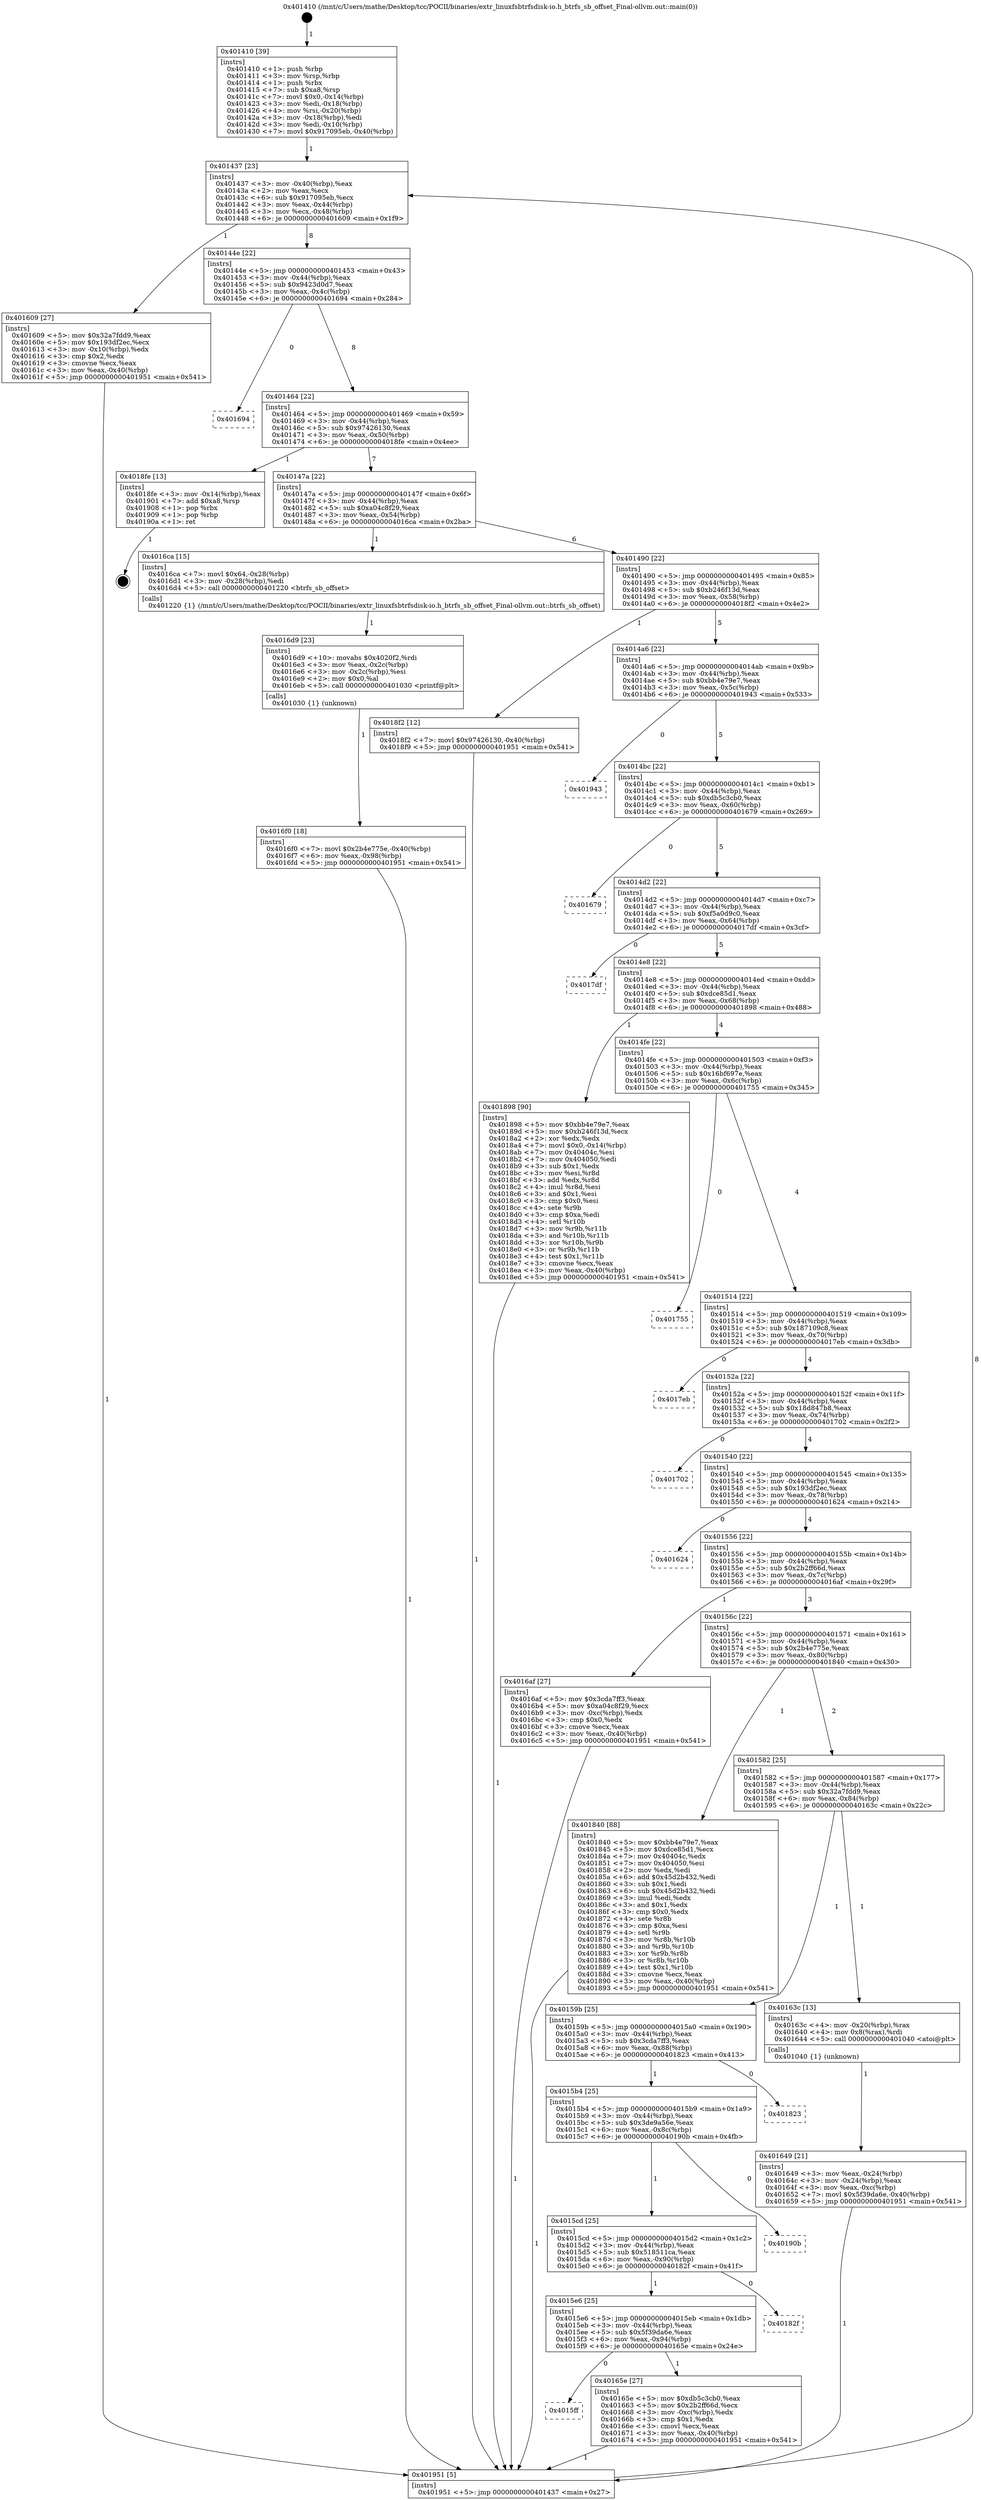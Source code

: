 digraph "0x401410" {
  label = "0x401410 (/mnt/c/Users/mathe/Desktop/tcc/POCII/binaries/extr_linuxfsbtrfsdisk-io.h_btrfs_sb_offset_Final-ollvm.out::main(0))"
  labelloc = "t"
  node[shape=record]

  Entry [label="",width=0.3,height=0.3,shape=circle,fillcolor=black,style=filled]
  "0x401437" [label="{
     0x401437 [23]\l
     | [instrs]\l
     &nbsp;&nbsp;0x401437 \<+3\>: mov -0x40(%rbp),%eax\l
     &nbsp;&nbsp;0x40143a \<+2\>: mov %eax,%ecx\l
     &nbsp;&nbsp;0x40143c \<+6\>: sub $0x917095eb,%ecx\l
     &nbsp;&nbsp;0x401442 \<+3\>: mov %eax,-0x44(%rbp)\l
     &nbsp;&nbsp;0x401445 \<+3\>: mov %ecx,-0x48(%rbp)\l
     &nbsp;&nbsp;0x401448 \<+6\>: je 0000000000401609 \<main+0x1f9\>\l
  }"]
  "0x401609" [label="{
     0x401609 [27]\l
     | [instrs]\l
     &nbsp;&nbsp;0x401609 \<+5\>: mov $0x32a7fdd9,%eax\l
     &nbsp;&nbsp;0x40160e \<+5\>: mov $0x193df2ec,%ecx\l
     &nbsp;&nbsp;0x401613 \<+3\>: mov -0x10(%rbp),%edx\l
     &nbsp;&nbsp;0x401616 \<+3\>: cmp $0x2,%edx\l
     &nbsp;&nbsp;0x401619 \<+3\>: cmovne %ecx,%eax\l
     &nbsp;&nbsp;0x40161c \<+3\>: mov %eax,-0x40(%rbp)\l
     &nbsp;&nbsp;0x40161f \<+5\>: jmp 0000000000401951 \<main+0x541\>\l
  }"]
  "0x40144e" [label="{
     0x40144e [22]\l
     | [instrs]\l
     &nbsp;&nbsp;0x40144e \<+5\>: jmp 0000000000401453 \<main+0x43\>\l
     &nbsp;&nbsp;0x401453 \<+3\>: mov -0x44(%rbp),%eax\l
     &nbsp;&nbsp;0x401456 \<+5\>: sub $0x9423d0d7,%eax\l
     &nbsp;&nbsp;0x40145b \<+3\>: mov %eax,-0x4c(%rbp)\l
     &nbsp;&nbsp;0x40145e \<+6\>: je 0000000000401694 \<main+0x284\>\l
  }"]
  "0x401951" [label="{
     0x401951 [5]\l
     | [instrs]\l
     &nbsp;&nbsp;0x401951 \<+5\>: jmp 0000000000401437 \<main+0x27\>\l
  }"]
  "0x401410" [label="{
     0x401410 [39]\l
     | [instrs]\l
     &nbsp;&nbsp;0x401410 \<+1\>: push %rbp\l
     &nbsp;&nbsp;0x401411 \<+3\>: mov %rsp,%rbp\l
     &nbsp;&nbsp;0x401414 \<+1\>: push %rbx\l
     &nbsp;&nbsp;0x401415 \<+7\>: sub $0xa8,%rsp\l
     &nbsp;&nbsp;0x40141c \<+7\>: movl $0x0,-0x14(%rbp)\l
     &nbsp;&nbsp;0x401423 \<+3\>: mov %edi,-0x18(%rbp)\l
     &nbsp;&nbsp;0x401426 \<+4\>: mov %rsi,-0x20(%rbp)\l
     &nbsp;&nbsp;0x40142a \<+3\>: mov -0x18(%rbp),%edi\l
     &nbsp;&nbsp;0x40142d \<+3\>: mov %edi,-0x10(%rbp)\l
     &nbsp;&nbsp;0x401430 \<+7\>: movl $0x917095eb,-0x40(%rbp)\l
  }"]
  Exit [label="",width=0.3,height=0.3,shape=circle,fillcolor=black,style=filled,peripheries=2]
  "0x401694" [label="{
     0x401694\l
  }", style=dashed]
  "0x401464" [label="{
     0x401464 [22]\l
     | [instrs]\l
     &nbsp;&nbsp;0x401464 \<+5\>: jmp 0000000000401469 \<main+0x59\>\l
     &nbsp;&nbsp;0x401469 \<+3\>: mov -0x44(%rbp),%eax\l
     &nbsp;&nbsp;0x40146c \<+5\>: sub $0x97426130,%eax\l
     &nbsp;&nbsp;0x401471 \<+3\>: mov %eax,-0x50(%rbp)\l
     &nbsp;&nbsp;0x401474 \<+6\>: je 00000000004018fe \<main+0x4ee\>\l
  }"]
  "0x4016f0" [label="{
     0x4016f0 [18]\l
     | [instrs]\l
     &nbsp;&nbsp;0x4016f0 \<+7\>: movl $0x2b4e775e,-0x40(%rbp)\l
     &nbsp;&nbsp;0x4016f7 \<+6\>: mov %eax,-0x98(%rbp)\l
     &nbsp;&nbsp;0x4016fd \<+5\>: jmp 0000000000401951 \<main+0x541\>\l
  }"]
  "0x4018fe" [label="{
     0x4018fe [13]\l
     | [instrs]\l
     &nbsp;&nbsp;0x4018fe \<+3\>: mov -0x14(%rbp),%eax\l
     &nbsp;&nbsp;0x401901 \<+7\>: add $0xa8,%rsp\l
     &nbsp;&nbsp;0x401908 \<+1\>: pop %rbx\l
     &nbsp;&nbsp;0x401909 \<+1\>: pop %rbp\l
     &nbsp;&nbsp;0x40190a \<+1\>: ret\l
  }"]
  "0x40147a" [label="{
     0x40147a [22]\l
     | [instrs]\l
     &nbsp;&nbsp;0x40147a \<+5\>: jmp 000000000040147f \<main+0x6f\>\l
     &nbsp;&nbsp;0x40147f \<+3\>: mov -0x44(%rbp),%eax\l
     &nbsp;&nbsp;0x401482 \<+5\>: sub $0xa04c8f29,%eax\l
     &nbsp;&nbsp;0x401487 \<+3\>: mov %eax,-0x54(%rbp)\l
     &nbsp;&nbsp;0x40148a \<+6\>: je 00000000004016ca \<main+0x2ba\>\l
  }"]
  "0x4016d9" [label="{
     0x4016d9 [23]\l
     | [instrs]\l
     &nbsp;&nbsp;0x4016d9 \<+10\>: movabs $0x4020f2,%rdi\l
     &nbsp;&nbsp;0x4016e3 \<+3\>: mov %eax,-0x2c(%rbp)\l
     &nbsp;&nbsp;0x4016e6 \<+3\>: mov -0x2c(%rbp),%esi\l
     &nbsp;&nbsp;0x4016e9 \<+2\>: mov $0x0,%al\l
     &nbsp;&nbsp;0x4016eb \<+5\>: call 0000000000401030 \<printf@plt\>\l
     | [calls]\l
     &nbsp;&nbsp;0x401030 \{1\} (unknown)\l
  }"]
  "0x4016ca" [label="{
     0x4016ca [15]\l
     | [instrs]\l
     &nbsp;&nbsp;0x4016ca \<+7\>: movl $0x64,-0x28(%rbp)\l
     &nbsp;&nbsp;0x4016d1 \<+3\>: mov -0x28(%rbp),%edi\l
     &nbsp;&nbsp;0x4016d4 \<+5\>: call 0000000000401220 \<btrfs_sb_offset\>\l
     | [calls]\l
     &nbsp;&nbsp;0x401220 \{1\} (/mnt/c/Users/mathe/Desktop/tcc/POCII/binaries/extr_linuxfsbtrfsdisk-io.h_btrfs_sb_offset_Final-ollvm.out::btrfs_sb_offset)\l
  }"]
  "0x401490" [label="{
     0x401490 [22]\l
     | [instrs]\l
     &nbsp;&nbsp;0x401490 \<+5\>: jmp 0000000000401495 \<main+0x85\>\l
     &nbsp;&nbsp;0x401495 \<+3\>: mov -0x44(%rbp),%eax\l
     &nbsp;&nbsp;0x401498 \<+5\>: sub $0xb246f13d,%eax\l
     &nbsp;&nbsp;0x40149d \<+3\>: mov %eax,-0x58(%rbp)\l
     &nbsp;&nbsp;0x4014a0 \<+6\>: je 00000000004018f2 \<main+0x4e2\>\l
  }"]
  "0x4015ff" [label="{
     0x4015ff\l
  }", style=dashed]
  "0x4018f2" [label="{
     0x4018f2 [12]\l
     | [instrs]\l
     &nbsp;&nbsp;0x4018f2 \<+7\>: movl $0x97426130,-0x40(%rbp)\l
     &nbsp;&nbsp;0x4018f9 \<+5\>: jmp 0000000000401951 \<main+0x541\>\l
  }"]
  "0x4014a6" [label="{
     0x4014a6 [22]\l
     | [instrs]\l
     &nbsp;&nbsp;0x4014a6 \<+5\>: jmp 00000000004014ab \<main+0x9b\>\l
     &nbsp;&nbsp;0x4014ab \<+3\>: mov -0x44(%rbp),%eax\l
     &nbsp;&nbsp;0x4014ae \<+5\>: sub $0xbb4e79e7,%eax\l
     &nbsp;&nbsp;0x4014b3 \<+3\>: mov %eax,-0x5c(%rbp)\l
     &nbsp;&nbsp;0x4014b6 \<+6\>: je 0000000000401943 \<main+0x533\>\l
  }"]
  "0x40165e" [label="{
     0x40165e [27]\l
     | [instrs]\l
     &nbsp;&nbsp;0x40165e \<+5\>: mov $0xdb5c3cb0,%eax\l
     &nbsp;&nbsp;0x401663 \<+5\>: mov $0x2b2ff66d,%ecx\l
     &nbsp;&nbsp;0x401668 \<+3\>: mov -0xc(%rbp),%edx\l
     &nbsp;&nbsp;0x40166b \<+3\>: cmp $0x1,%edx\l
     &nbsp;&nbsp;0x40166e \<+3\>: cmovl %ecx,%eax\l
     &nbsp;&nbsp;0x401671 \<+3\>: mov %eax,-0x40(%rbp)\l
     &nbsp;&nbsp;0x401674 \<+5\>: jmp 0000000000401951 \<main+0x541\>\l
  }"]
  "0x401943" [label="{
     0x401943\l
  }", style=dashed]
  "0x4014bc" [label="{
     0x4014bc [22]\l
     | [instrs]\l
     &nbsp;&nbsp;0x4014bc \<+5\>: jmp 00000000004014c1 \<main+0xb1\>\l
     &nbsp;&nbsp;0x4014c1 \<+3\>: mov -0x44(%rbp),%eax\l
     &nbsp;&nbsp;0x4014c4 \<+5\>: sub $0xdb5c3cb0,%eax\l
     &nbsp;&nbsp;0x4014c9 \<+3\>: mov %eax,-0x60(%rbp)\l
     &nbsp;&nbsp;0x4014cc \<+6\>: je 0000000000401679 \<main+0x269\>\l
  }"]
  "0x4015e6" [label="{
     0x4015e6 [25]\l
     | [instrs]\l
     &nbsp;&nbsp;0x4015e6 \<+5\>: jmp 00000000004015eb \<main+0x1db\>\l
     &nbsp;&nbsp;0x4015eb \<+3\>: mov -0x44(%rbp),%eax\l
     &nbsp;&nbsp;0x4015ee \<+5\>: sub $0x5f39da6e,%eax\l
     &nbsp;&nbsp;0x4015f3 \<+6\>: mov %eax,-0x94(%rbp)\l
     &nbsp;&nbsp;0x4015f9 \<+6\>: je 000000000040165e \<main+0x24e\>\l
  }"]
  "0x401679" [label="{
     0x401679\l
  }", style=dashed]
  "0x4014d2" [label="{
     0x4014d2 [22]\l
     | [instrs]\l
     &nbsp;&nbsp;0x4014d2 \<+5\>: jmp 00000000004014d7 \<main+0xc7\>\l
     &nbsp;&nbsp;0x4014d7 \<+3\>: mov -0x44(%rbp),%eax\l
     &nbsp;&nbsp;0x4014da \<+5\>: sub $0xf5a0d9c0,%eax\l
     &nbsp;&nbsp;0x4014df \<+3\>: mov %eax,-0x64(%rbp)\l
     &nbsp;&nbsp;0x4014e2 \<+6\>: je 00000000004017df \<main+0x3cf\>\l
  }"]
  "0x40182f" [label="{
     0x40182f\l
  }", style=dashed]
  "0x4017df" [label="{
     0x4017df\l
  }", style=dashed]
  "0x4014e8" [label="{
     0x4014e8 [22]\l
     | [instrs]\l
     &nbsp;&nbsp;0x4014e8 \<+5\>: jmp 00000000004014ed \<main+0xdd\>\l
     &nbsp;&nbsp;0x4014ed \<+3\>: mov -0x44(%rbp),%eax\l
     &nbsp;&nbsp;0x4014f0 \<+5\>: sub $0xdce85d1,%eax\l
     &nbsp;&nbsp;0x4014f5 \<+3\>: mov %eax,-0x68(%rbp)\l
     &nbsp;&nbsp;0x4014f8 \<+6\>: je 0000000000401898 \<main+0x488\>\l
  }"]
  "0x4015cd" [label="{
     0x4015cd [25]\l
     | [instrs]\l
     &nbsp;&nbsp;0x4015cd \<+5\>: jmp 00000000004015d2 \<main+0x1c2\>\l
     &nbsp;&nbsp;0x4015d2 \<+3\>: mov -0x44(%rbp),%eax\l
     &nbsp;&nbsp;0x4015d5 \<+5\>: sub $0x518511ca,%eax\l
     &nbsp;&nbsp;0x4015da \<+6\>: mov %eax,-0x90(%rbp)\l
     &nbsp;&nbsp;0x4015e0 \<+6\>: je 000000000040182f \<main+0x41f\>\l
  }"]
  "0x401898" [label="{
     0x401898 [90]\l
     | [instrs]\l
     &nbsp;&nbsp;0x401898 \<+5\>: mov $0xbb4e79e7,%eax\l
     &nbsp;&nbsp;0x40189d \<+5\>: mov $0xb246f13d,%ecx\l
     &nbsp;&nbsp;0x4018a2 \<+2\>: xor %edx,%edx\l
     &nbsp;&nbsp;0x4018a4 \<+7\>: movl $0x0,-0x14(%rbp)\l
     &nbsp;&nbsp;0x4018ab \<+7\>: mov 0x40404c,%esi\l
     &nbsp;&nbsp;0x4018b2 \<+7\>: mov 0x404050,%edi\l
     &nbsp;&nbsp;0x4018b9 \<+3\>: sub $0x1,%edx\l
     &nbsp;&nbsp;0x4018bc \<+3\>: mov %esi,%r8d\l
     &nbsp;&nbsp;0x4018bf \<+3\>: add %edx,%r8d\l
     &nbsp;&nbsp;0x4018c2 \<+4\>: imul %r8d,%esi\l
     &nbsp;&nbsp;0x4018c6 \<+3\>: and $0x1,%esi\l
     &nbsp;&nbsp;0x4018c9 \<+3\>: cmp $0x0,%esi\l
     &nbsp;&nbsp;0x4018cc \<+4\>: sete %r9b\l
     &nbsp;&nbsp;0x4018d0 \<+3\>: cmp $0xa,%edi\l
     &nbsp;&nbsp;0x4018d3 \<+4\>: setl %r10b\l
     &nbsp;&nbsp;0x4018d7 \<+3\>: mov %r9b,%r11b\l
     &nbsp;&nbsp;0x4018da \<+3\>: and %r10b,%r11b\l
     &nbsp;&nbsp;0x4018dd \<+3\>: xor %r10b,%r9b\l
     &nbsp;&nbsp;0x4018e0 \<+3\>: or %r9b,%r11b\l
     &nbsp;&nbsp;0x4018e3 \<+4\>: test $0x1,%r11b\l
     &nbsp;&nbsp;0x4018e7 \<+3\>: cmovne %ecx,%eax\l
     &nbsp;&nbsp;0x4018ea \<+3\>: mov %eax,-0x40(%rbp)\l
     &nbsp;&nbsp;0x4018ed \<+5\>: jmp 0000000000401951 \<main+0x541\>\l
  }"]
  "0x4014fe" [label="{
     0x4014fe [22]\l
     | [instrs]\l
     &nbsp;&nbsp;0x4014fe \<+5\>: jmp 0000000000401503 \<main+0xf3\>\l
     &nbsp;&nbsp;0x401503 \<+3\>: mov -0x44(%rbp),%eax\l
     &nbsp;&nbsp;0x401506 \<+5\>: sub $0x16bf697e,%eax\l
     &nbsp;&nbsp;0x40150b \<+3\>: mov %eax,-0x6c(%rbp)\l
     &nbsp;&nbsp;0x40150e \<+6\>: je 0000000000401755 \<main+0x345\>\l
  }"]
  "0x40190b" [label="{
     0x40190b\l
  }", style=dashed]
  "0x401755" [label="{
     0x401755\l
  }", style=dashed]
  "0x401514" [label="{
     0x401514 [22]\l
     | [instrs]\l
     &nbsp;&nbsp;0x401514 \<+5\>: jmp 0000000000401519 \<main+0x109\>\l
     &nbsp;&nbsp;0x401519 \<+3\>: mov -0x44(%rbp),%eax\l
     &nbsp;&nbsp;0x40151c \<+5\>: sub $0x187109c8,%eax\l
     &nbsp;&nbsp;0x401521 \<+3\>: mov %eax,-0x70(%rbp)\l
     &nbsp;&nbsp;0x401524 \<+6\>: je 00000000004017eb \<main+0x3db\>\l
  }"]
  "0x4015b4" [label="{
     0x4015b4 [25]\l
     | [instrs]\l
     &nbsp;&nbsp;0x4015b4 \<+5\>: jmp 00000000004015b9 \<main+0x1a9\>\l
     &nbsp;&nbsp;0x4015b9 \<+3\>: mov -0x44(%rbp),%eax\l
     &nbsp;&nbsp;0x4015bc \<+5\>: sub $0x3de9a56e,%eax\l
     &nbsp;&nbsp;0x4015c1 \<+6\>: mov %eax,-0x8c(%rbp)\l
     &nbsp;&nbsp;0x4015c7 \<+6\>: je 000000000040190b \<main+0x4fb\>\l
  }"]
  "0x4017eb" [label="{
     0x4017eb\l
  }", style=dashed]
  "0x40152a" [label="{
     0x40152a [22]\l
     | [instrs]\l
     &nbsp;&nbsp;0x40152a \<+5\>: jmp 000000000040152f \<main+0x11f\>\l
     &nbsp;&nbsp;0x40152f \<+3\>: mov -0x44(%rbp),%eax\l
     &nbsp;&nbsp;0x401532 \<+5\>: sub $0x18d847b8,%eax\l
     &nbsp;&nbsp;0x401537 \<+3\>: mov %eax,-0x74(%rbp)\l
     &nbsp;&nbsp;0x40153a \<+6\>: je 0000000000401702 \<main+0x2f2\>\l
  }"]
  "0x401823" [label="{
     0x401823\l
  }", style=dashed]
  "0x401702" [label="{
     0x401702\l
  }", style=dashed]
  "0x401540" [label="{
     0x401540 [22]\l
     | [instrs]\l
     &nbsp;&nbsp;0x401540 \<+5\>: jmp 0000000000401545 \<main+0x135\>\l
     &nbsp;&nbsp;0x401545 \<+3\>: mov -0x44(%rbp),%eax\l
     &nbsp;&nbsp;0x401548 \<+5\>: sub $0x193df2ec,%eax\l
     &nbsp;&nbsp;0x40154d \<+3\>: mov %eax,-0x78(%rbp)\l
     &nbsp;&nbsp;0x401550 \<+6\>: je 0000000000401624 \<main+0x214\>\l
  }"]
  "0x401649" [label="{
     0x401649 [21]\l
     | [instrs]\l
     &nbsp;&nbsp;0x401649 \<+3\>: mov %eax,-0x24(%rbp)\l
     &nbsp;&nbsp;0x40164c \<+3\>: mov -0x24(%rbp),%eax\l
     &nbsp;&nbsp;0x40164f \<+3\>: mov %eax,-0xc(%rbp)\l
     &nbsp;&nbsp;0x401652 \<+7\>: movl $0x5f39da6e,-0x40(%rbp)\l
     &nbsp;&nbsp;0x401659 \<+5\>: jmp 0000000000401951 \<main+0x541\>\l
  }"]
  "0x401624" [label="{
     0x401624\l
  }", style=dashed]
  "0x401556" [label="{
     0x401556 [22]\l
     | [instrs]\l
     &nbsp;&nbsp;0x401556 \<+5\>: jmp 000000000040155b \<main+0x14b\>\l
     &nbsp;&nbsp;0x40155b \<+3\>: mov -0x44(%rbp),%eax\l
     &nbsp;&nbsp;0x40155e \<+5\>: sub $0x2b2ff66d,%eax\l
     &nbsp;&nbsp;0x401563 \<+3\>: mov %eax,-0x7c(%rbp)\l
     &nbsp;&nbsp;0x401566 \<+6\>: je 00000000004016af \<main+0x29f\>\l
  }"]
  "0x40159b" [label="{
     0x40159b [25]\l
     | [instrs]\l
     &nbsp;&nbsp;0x40159b \<+5\>: jmp 00000000004015a0 \<main+0x190\>\l
     &nbsp;&nbsp;0x4015a0 \<+3\>: mov -0x44(%rbp),%eax\l
     &nbsp;&nbsp;0x4015a3 \<+5\>: sub $0x3cda7ff3,%eax\l
     &nbsp;&nbsp;0x4015a8 \<+6\>: mov %eax,-0x88(%rbp)\l
     &nbsp;&nbsp;0x4015ae \<+6\>: je 0000000000401823 \<main+0x413\>\l
  }"]
  "0x4016af" [label="{
     0x4016af [27]\l
     | [instrs]\l
     &nbsp;&nbsp;0x4016af \<+5\>: mov $0x3cda7ff3,%eax\l
     &nbsp;&nbsp;0x4016b4 \<+5\>: mov $0xa04c8f29,%ecx\l
     &nbsp;&nbsp;0x4016b9 \<+3\>: mov -0xc(%rbp),%edx\l
     &nbsp;&nbsp;0x4016bc \<+3\>: cmp $0x0,%edx\l
     &nbsp;&nbsp;0x4016bf \<+3\>: cmove %ecx,%eax\l
     &nbsp;&nbsp;0x4016c2 \<+3\>: mov %eax,-0x40(%rbp)\l
     &nbsp;&nbsp;0x4016c5 \<+5\>: jmp 0000000000401951 \<main+0x541\>\l
  }"]
  "0x40156c" [label="{
     0x40156c [22]\l
     | [instrs]\l
     &nbsp;&nbsp;0x40156c \<+5\>: jmp 0000000000401571 \<main+0x161\>\l
     &nbsp;&nbsp;0x401571 \<+3\>: mov -0x44(%rbp),%eax\l
     &nbsp;&nbsp;0x401574 \<+5\>: sub $0x2b4e775e,%eax\l
     &nbsp;&nbsp;0x401579 \<+3\>: mov %eax,-0x80(%rbp)\l
     &nbsp;&nbsp;0x40157c \<+6\>: je 0000000000401840 \<main+0x430\>\l
  }"]
  "0x40163c" [label="{
     0x40163c [13]\l
     | [instrs]\l
     &nbsp;&nbsp;0x40163c \<+4\>: mov -0x20(%rbp),%rax\l
     &nbsp;&nbsp;0x401640 \<+4\>: mov 0x8(%rax),%rdi\l
     &nbsp;&nbsp;0x401644 \<+5\>: call 0000000000401040 \<atoi@plt\>\l
     | [calls]\l
     &nbsp;&nbsp;0x401040 \{1\} (unknown)\l
  }"]
  "0x401840" [label="{
     0x401840 [88]\l
     | [instrs]\l
     &nbsp;&nbsp;0x401840 \<+5\>: mov $0xbb4e79e7,%eax\l
     &nbsp;&nbsp;0x401845 \<+5\>: mov $0xdce85d1,%ecx\l
     &nbsp;&nbsp;0x40184a \<+7\>: mov 0x40404c,%edx\l
     &nbsp;&nbsp;0x401851 \<+7\>: mov 0x404050,%esi\l
     &nbsp;&nbsp;0x401858 \<+2\>: mov %edx,%edi\l
     &nbsp;&nbsp;0x40185a \<+6\>: add $0x45d2b432,%edi\l
     &nbsp;&nbsp;0x401860 \<+3\>: sub $0x1,%edi\l
     &nbsp;&nbsp;0x401863 \<+6\>: sub $0x45d2b432,%edi\l
     &nbsp;&nbsp;0x401869 \<+3\>: imul %edi,%edx\l
     &nbsp;&nbsp;0x40186c \<+3\>: and $0x1,%edx\l
     &nbsp;&nbsp;0x40186f \<+3\>: cmp $0x0,%edx\l
     &nbsp;&nbsp;0x401872 \<+4\>: sete %r8b\l
     &nbsp;&nbsp;0x401876 \<+3\>: cmp $0xa,%esi\l
     &nbsp;&nbsp;0x401879 \<+4\>: setl %r9b\l
     &nbsp;&nbsp;0x40187d \<+3\>: mov %r8b,%r10b\l
     &nbsp;&nbsp;0x401880 \<+3\>: and %r9b,%r10b\l
     &nbsp;&nbsp;0x401883 \<+3\>: xor %r9b,%r8b\l
     &nbsp;&nbsp;0x401886 \<+3\>: or %r8b,%r10b\l
     &nbsp;&nbsp;0x401889 \<+4\>: test $0x1,%r10b\l
     &nbsp;&nbsp;0x40188d \<+3\>: cmovne %ecx,%eax\l
     &nbsp;&nbsp;0x401890 \<+3\>: mov %eax,-0x40(%rbp)\l
     &nbsp;&nbsp;0x401893 \<+5\>: jmp 0000000000401951 \<main+0x541\>\l
  }"]
  "0x401582" [label="{
     0x401582 [25]\l
     | [instrs]\l
     &nbsp;&nbsp;0x401582 \<+5\>: jmp 0000000000401587 \<main+0x177\>\l
     &nbsp;&nbsp;0x401587 \<+3\>: mov -0x44(%rbp),%eax\l
     &nbsp;&nbsp;0x40158a \<+5\>: sub $0x32a7fdd9,%eax\l
     &nbsp;&nbsp;0x40158f \<+6\>: mov %eax,-0x84(%rbp)\l
     &nbsp;&nbsp;0x401595 \<+6\>: je 000000000040163c \<main+0x22c\>\l
  }"]
  Entry -> "0x401410" [label=" 1"]
  "0x401437" -> "0x401609" [label=" 1"]
  "0x401437" -> "0x40144e" [label=" 8"]
  "0x401609" -> "0x401951" [label=" 1"]
  "0x401410" -> "0x401437" [label=" 1"]
  "0x401951" -> "0x401437" [label=" 8"]
  "0x4018fe" -> Exit [label=" 1"]
  "0x40144e" -> "0x401694" [label=" 0"]
  "0x40144e" -> "0x401464" [label=" 8"]
  "0x4018f2" -> "0x401951" [label=" 1"]
  "0x401464" -> "0x4018fe" [label=" 1"]
  "0x401464" -> "0x40147a" [label=" 7"]
  "0x401898" -> "0x401951" [label=" 1"]
  "0x40147a" -> "0x4016ca" [label=" 1"]
  "0x40147a" -> "0x401490" [label=" 6"]
  "0x401840" -> "0x401951" [label=" 1"]
  "0x401490" -> "0x4018f2" [label=" 1"]
  "0x401490" -> "0x4014a6" [label=" 5"]
  "0x4016f0" -> "0x401951" [label=" 1"]
  "0x4014a6" -> "0x401943" [label=" 0"]
  "0x4014a6" -> "0x4014bc" [label=" 5"]
  "0x4016d9" -> "0x4016f0" [label=" 1"]
  "0x4014bc" -> "0x401679" [label=" 0"]
  "0x4014bc" -> "0x4014d2" [label=" 5"]
  "0x4016af" -> "0x401951" [label=" 1"]
  "0x4014d2" -> "0x4017df" [label=" 0"]
  "0x4014d2" -> "0x4014e8" [label=" 5"]
  "0x40165e" -> "0x401951" [label=" 1"]
  "0x4014e8" -> "0x401898" [label=" 1"]
  "0x4014e8" -> "0x4014fe" [label=" 4"]
  "0x4015e6" -> "0x40165e" [label=" 1"]
  "0x4014fe" -> "0x401755" [label=" 0"]
  "0x4014fe" -> "0x401514" [label=" 4"]
  "0x4016ca" -> "0x4016d9" [label=" 1"]
  "0x401514" -> "0x4017eb" [label=" 0"]
  "0x401514" -> "0x40152a" [label=" 4"]
  "0x4015cd" -> "0x40182f" [label=" 0"]
  "0x40152a" -> "0x401702" [label=" 0"]
  "0x40152a" -> "0x401540" [label=" 4"]
  "0x4015e6" -> "0x4015ff" [label=" 0"]
  "0x401540" -> "0x401624" [label=" 0"]
  "0x401540" -> "0x401556" [label=" 4"]
  "0x4015b4" -> "0x40190b" [label=" 0"]
  "0x401556" -> "0x4016af" [label=" 1"]
  "0x401556" -> "0x40156c" [label=" 3"]
  "0x4015cd" -> "0x4015e6" [label=" 1"]
  "0x40156c" -> "0x401840" [label=" 1"]
  "0x40156c" -> "0x401582" [label=" 2"]
  "0x40159b" -> "0x4015b4" [label=" 1"]
  "0x401582" -> "0x40163c" [label=" 1"]
  "0x401582" -> "0x40159b" [label=" 1"]
  "0x40163c" -> "0x401649" [label=" 1"]
  "0x401649" -> "0x401951" [label=" 1"]
  "0x4015b4" -> "0x4015cd" [label=" 1"]
  "0x40159b" -> "0x401823" [label=" 0"]
}
